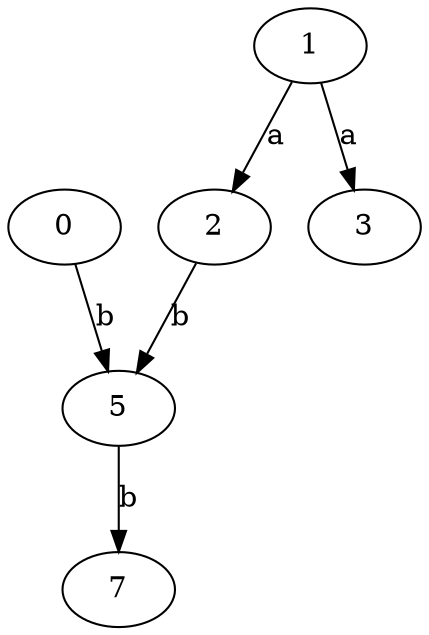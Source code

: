 strict digraph  {
0;
2;
1;
3;
5;
7;
0 -> 5  [label=b];
2 -> 5  [label=b];
1 -> 2  [label=a];
1 -> 3  [label=a];
5 -> 7  [label=b];
}
